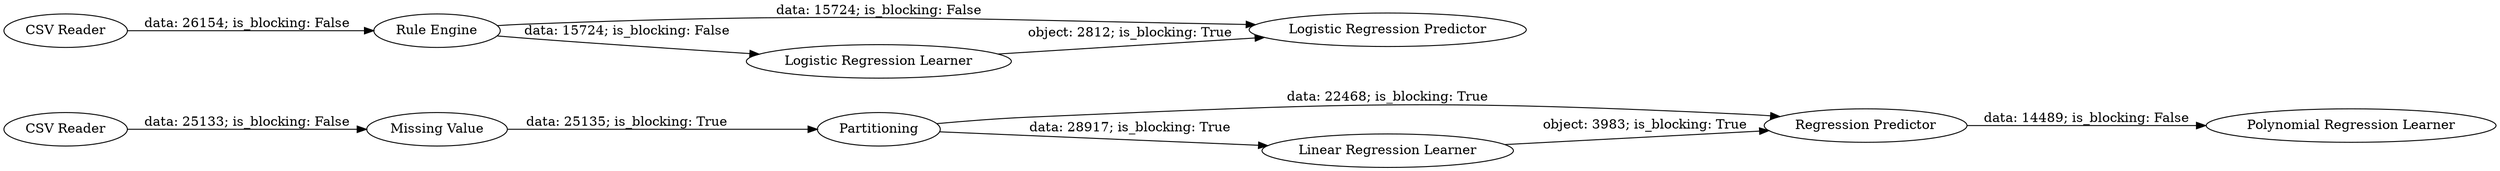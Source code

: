 digraph {
	"392698394101370268_1" [label="CSV Reader"]
	"392698394101370268_3" [label=Partitioning]
	"392698394101370268_7" [label="CSV Reader"]
	"392698394101370268_11" [label="Logistic Regression Predictor"]
	"392698394101370268_10" [label="Logistic Regression Learner"]
	"392698394101370268_5" [label="Regression Predictor"]
	"392698394101370268_2" [label="Missing Value"]
	"392698394101370268_6" [label="Polynomial Regression Learner"]
	"392698394101370268_8" [label="Rule Engine"]
	"392698394101370268_4" [label="Linear Regression Learner"]
	"392698394101370268_8" -> "392698394101370268_10" [label="data: 15724; is_blocking: False"]
	"392698394101370268_4" -> "392698394101370268_5" [label="object: 3983; is_blocking: True"]
	"392698394101370268_1" -> "392698394101370268_2" [label="data: 25133; is_blocking: False"]
	"392698394101370268_3" -> "392698394101370268_5" [label="data: 22468; is_blocking: True"]
	"392698394101370268_10" -> "392698394101370268_11" [label="object: 2812; is_blocking: True"]
	"392698394101370268_5" -> "392698394101370268_6" [label="data: 14489; is_blocking: False"]
	"392698394101370268_2" -> "392698394101370268_3" [label="data: 25135; is_blocking: True"]
	"392698394101370268_3" -> "392698394101370268_4" [label="data: 28917; is_blocking: True"]
	"392698394101370268_8" -> "392698394101370268_11" [label="data: 15724; is_blocking: False"]
	"392698394101370268_7" -> "392698394101370268_8" [label="data: 26154; is_blocking: False"]
	rankdir=LR
}
